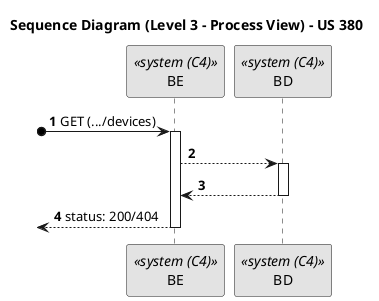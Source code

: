 @startuml
skinparam monochrome true
skinparam packageStyle rectangle
skinparam shadowing false

title Sequence Diagram (Level 3 - Process View) - US 380
autonumber

participant "BE" as BE <<system (C4)>>
participant "BD" as BD <<system (C4)>>

?o-> BE : GET (.../devices)
activate BE

    BE --> BD :
    activate BD
    BD --> BE :
    deactivate BD

<-- BE : status: 200/404
deactivate BE

@enduml